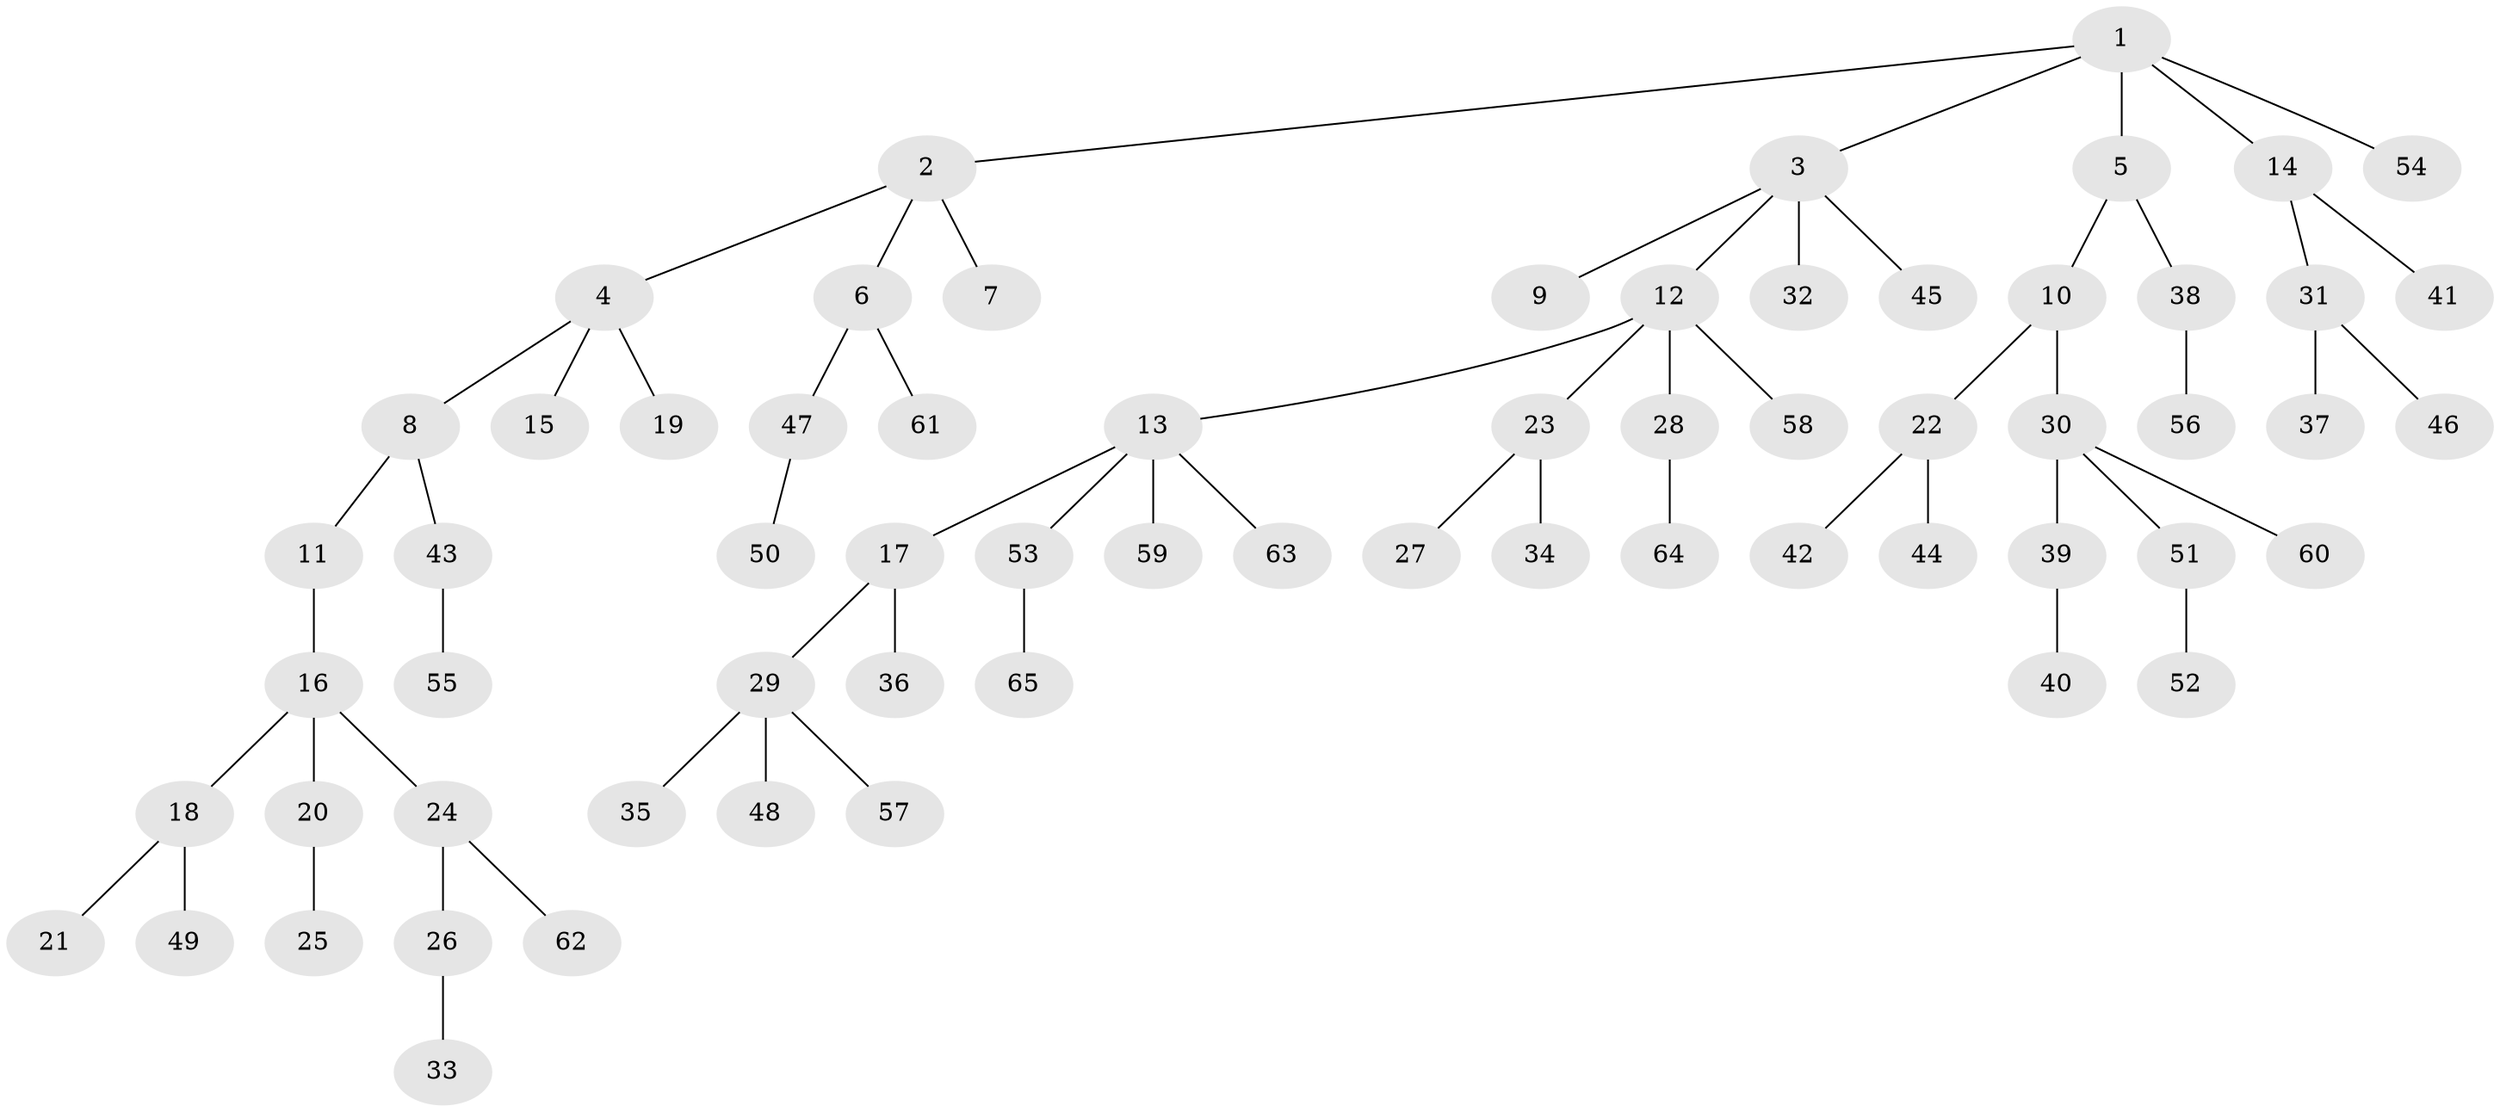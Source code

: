 // Generated by graph-tools (version 1.1) at 2025/11/02/27/25 16:11:28]
// undirected, 65 vertices, 64 edges
graph export_dot {
graph [start="1"]
  node [color=gray90,style=filled];
  1;
  2;
  3;
  4;
  5;
  6;
  7;
  8;
  9;
  10;
  11;
  12;
  13;
  14;
  15;
  16;
  17;
  18;
  19;
  20;
  21;
  22;
  23;
  24;
  25;
  26;
  27;
  28;
  29;
  30;
  31;
  32;
  33;
  34;
  35;
  36;
  37;
  38;
  39;
  40;
  41;
  42;
  43;
  44;
  45;
  46;
  47;
  48;
  49;
  50;
  51;
  52;
  53;
  54;
  55;
  56;
  57;
  58;
  59;
  60;
  61;
  62;
  63;
  64;
  65;
  1 -- 2;
  1 -- 3;
  1 -- 5;
  1 -- 14;
  1 -- 54;
  2 -- 4;
  2 -- 6;
  2 -- 7;
  3 -- 9;
  3 -- 12;
  3 -- 32;
  3 -- 45;
  4 -- 8;
  4 -- 15;
  4 -- 19;
  5 -- 10;
  5 -- 38;
  6 -- 47;
  6 -- 61;
  8 -- 11;
  8 -- 43;
  10 -- 22;
  10 -- 30;
  11 -- 16;
  12 -- 13;
  12 -- 23;
  12 -- 28;
  12 -- 58;
  13 -- 17;
  13 -- 53;
  13 -- 59;
  13 -- 63;
  14 -- 31;
  14 -- 41;
  16 -- 18;
  16 -- 20;
  16 -- 24;
  17 -- 29;
  17 -- 36;
  18 -- 21;
  18 -- 49;
  20 -- 25;
  22 -- 42;
  22 -- 44;
  23 -- 27;
  23 -- 34;
  24 -- 26;
  24 -- 62;
  26 -- 33;
  28 -- 64;
  29 -- 35;
  29 -- 48;
  29 -- 57;
  30 -- 39;
  30 -- 51;
  30 -- 60;
  31 -- 37;
  31 -- 46;
  38 -- 56;
  39 -- 40;
  43 -- 55;
  47 -- 50;
  51 -- 52;
  53 -- 65;
}
